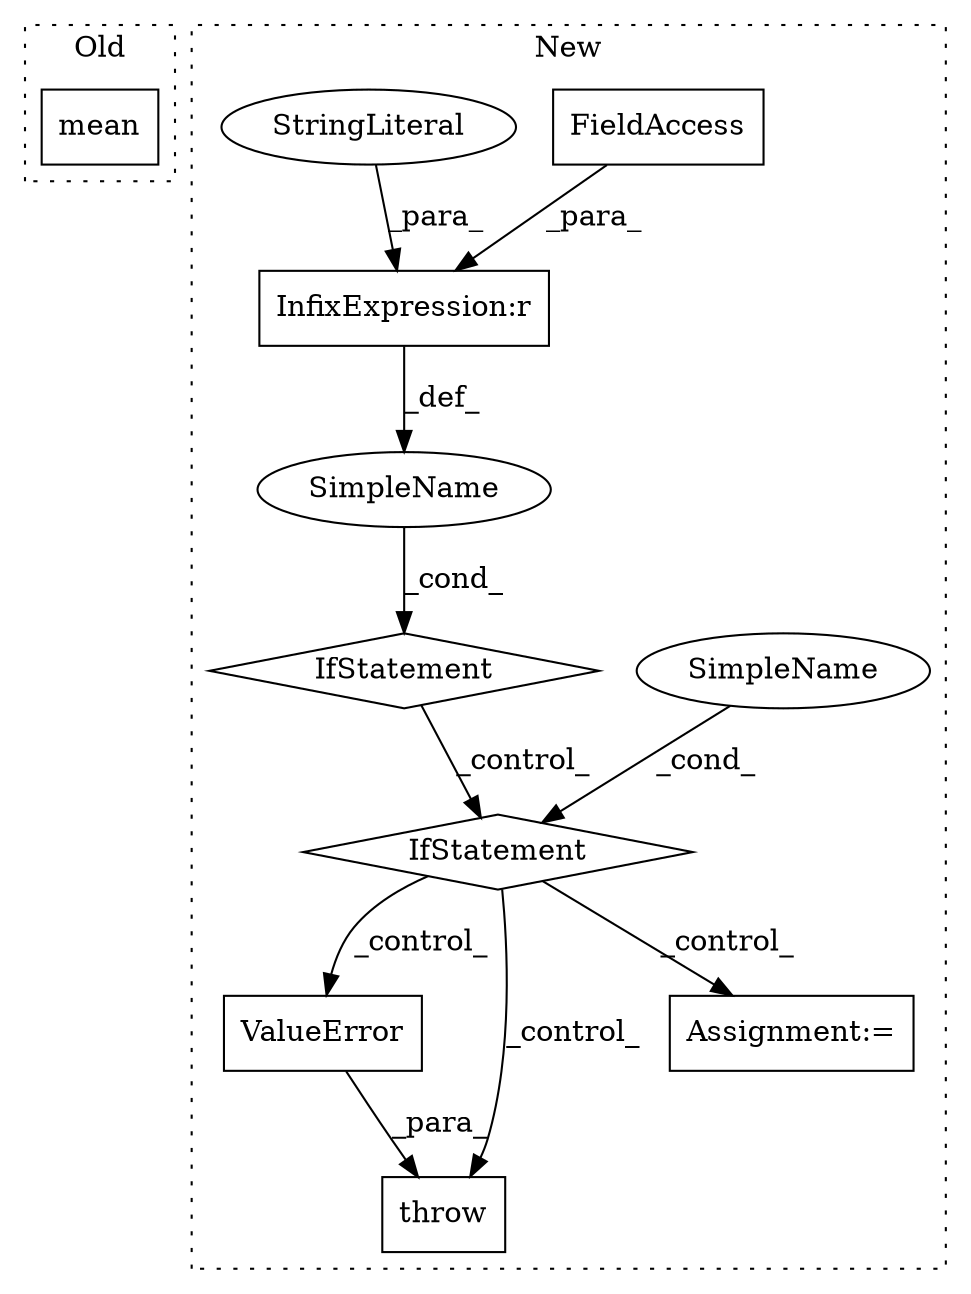 digraph G {
subgraph cluster0 {
1 [label="mean" a="32" s="1122,1184" l="5,1" shape="box"];
label = "Old";
style="dotted";
}
subgraph cluster1 {
2 [label="ValueError" a="32" s="1183,1312" l="11,1" shape="box"];
3 [label="IfStatement" a="25" s="987,1027" l="4,2" shape="diamond"];
4 [label="SimpleName" a="42" s="" l="" shape="ellipse"];
5 [label="InfixExpression:r" a="27" s="1007" l="4" shape="box"];
6 [label="FieldAccess" a="22" s="991" l="16" shape="box"];
7 [label="throw" a="53" s="1177" l="6" shape="box"];
8 [label="IfStatement" a="25" s="1118,1165" l="4,2" shape="diamond"];
9 [label="SimpleName" a="42" s="" l="" shape="ellipse"];
10 [label="StringLiteral" a="45" s="1011" l="16" shape="ellipse"];
11 [label="Assignment:=" a="7" s="1404" l="1" shape="box"];
label = "New";
style="dotted";
}
2 -> 7 [label="_para_"];
3 -> 8 [label="_control_"];
4 -> 3 [label="_cond_"];
5 -> 4 [label="_def_"];
6 -> 5 [label="_para_"];
8 -> 11 [label="_control_"];
8 -> 2 [label="_control_"];
8 -> 7 [label="_control_"];
9 -> 8 [label="_cond_"];
10 -> 5 [label="_para_"];
}